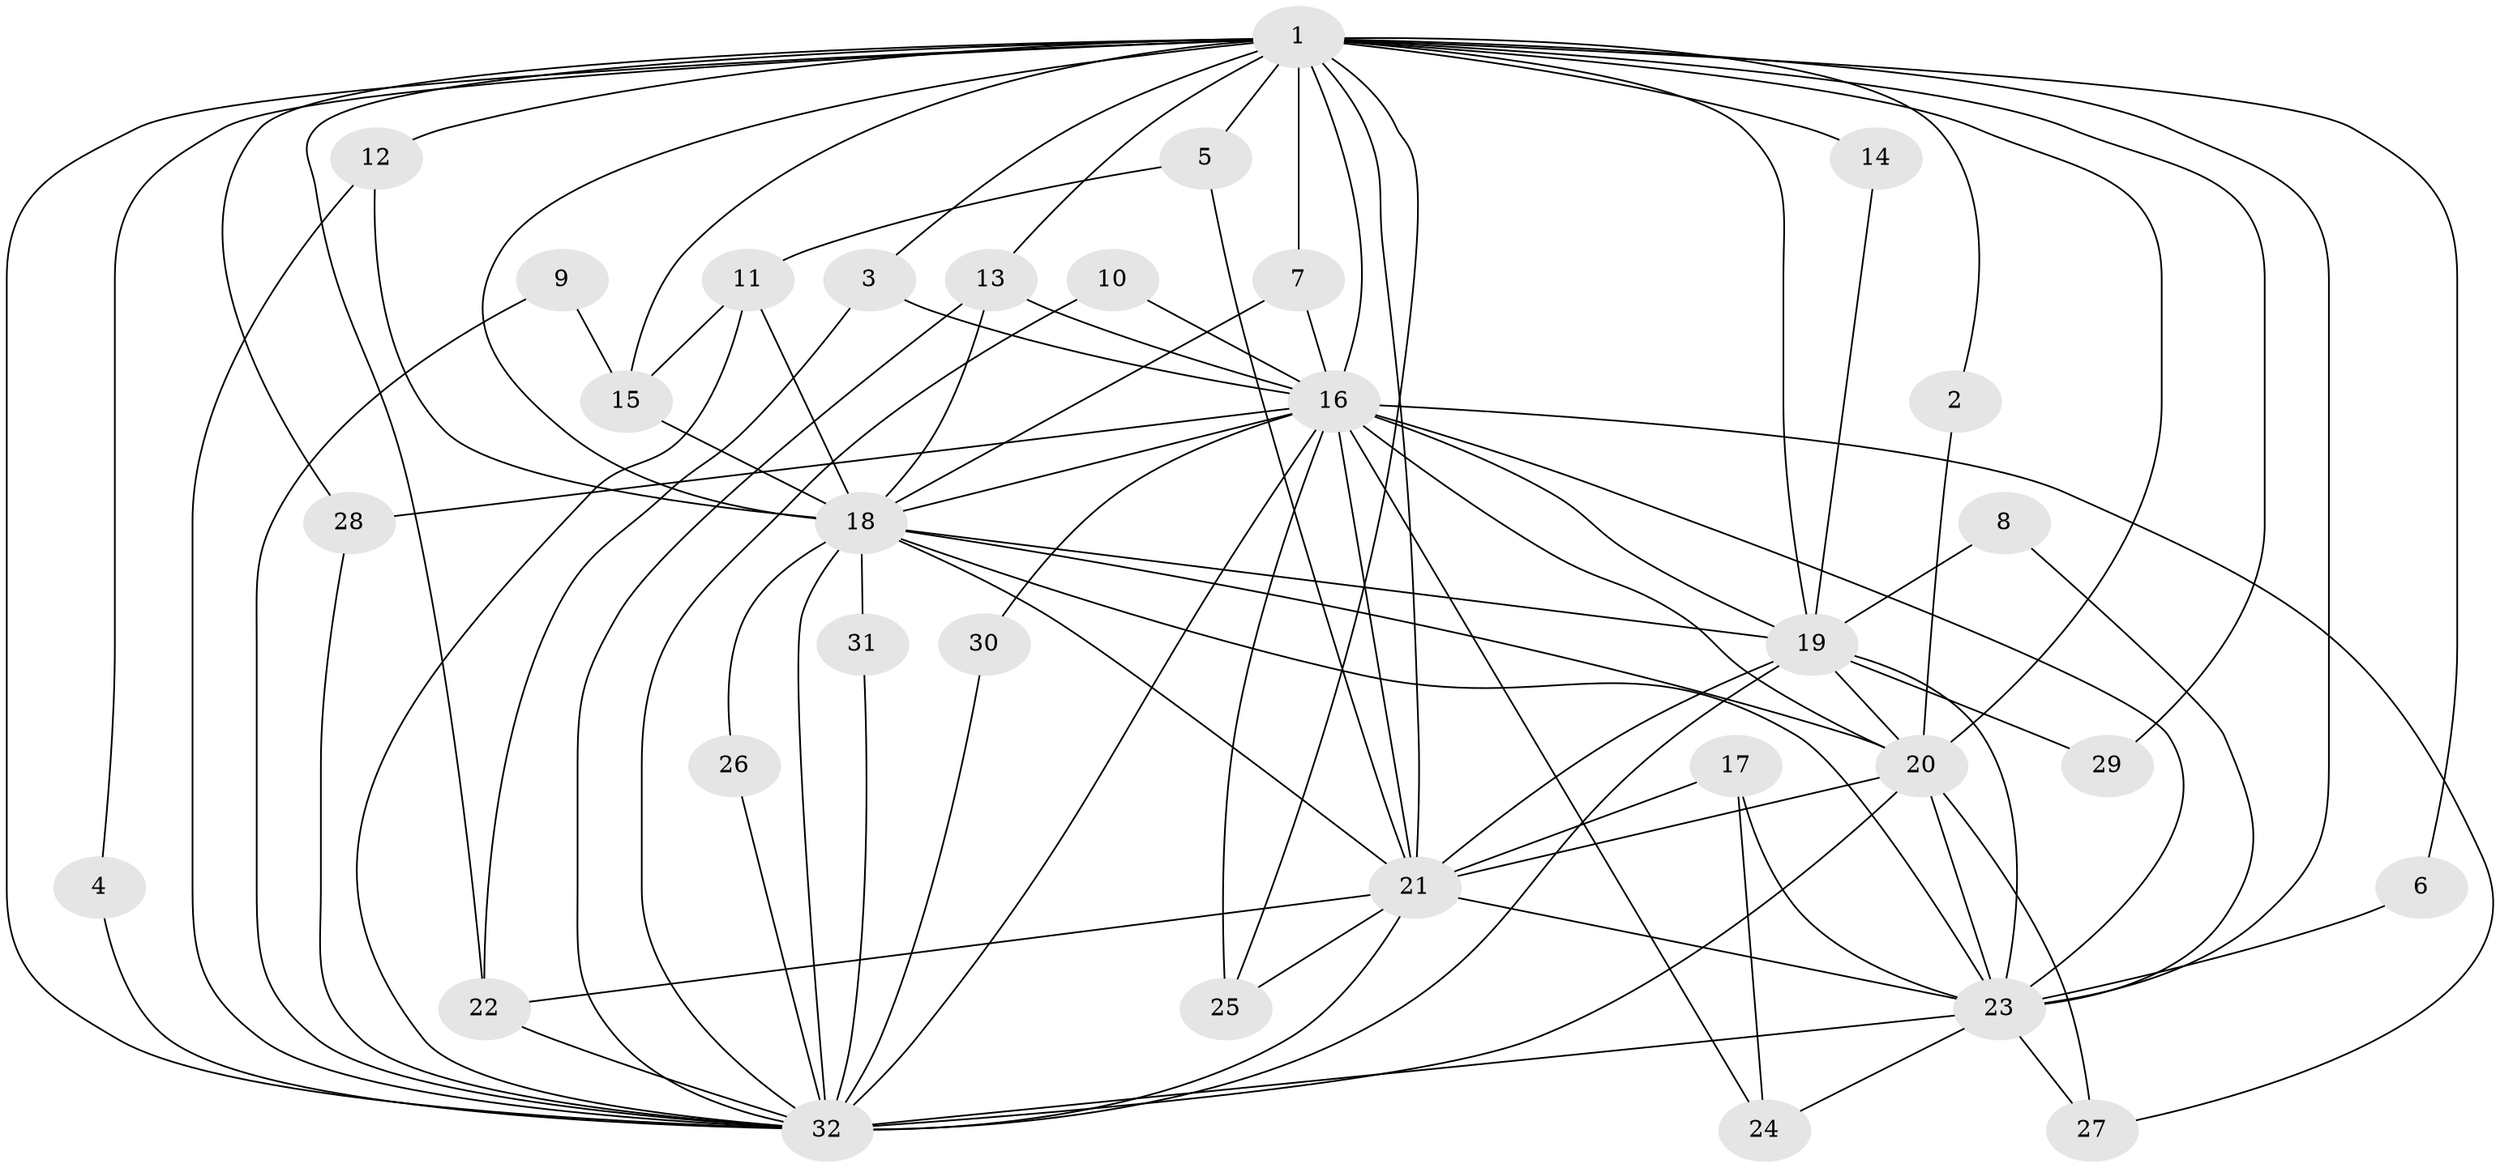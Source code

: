 // original degree distribution, {19: 0.015873015873015872, 20: 0.015873015873015872, 17: 0.015873015873015872, 18: 0.031746031746031744, 15: 0.015873015873015872, 14: 0.047619047619047616, 13: 0.015873015873015872, 2: 0.47619047619047616, 7: 0.015873015873015872, 4: 0.1111111111111111, 3: 0.23809523809523808}
// Generated by graph-tools (version 1.1) at 2025/25/03/09/25 03:25:51]
// undirected, 32 vertices, 88 edges
graph export_dot {
graph [start="1"]
  node [color=gray90,style=filled];
  1;
  2;
  3;
  4;
  5;
  6;
  7;
  8;
  9;
  10;
  11;
  12;
  13;
  14;
  15;
  16;
  17;
  18;
  19;
  20;
  21;
  22;
  23;
  24;
  25;
  26;
  27;
  28;
  29;
  30;
  31;
  32;
  1 -- 2 [weight=1.0];
  1 -- 3 [weight=1.0];
  1 -- 4 [weight=1.0];
  1 -- 5 [weight=1.0];
  1 -- 6 [weight=1.0];
  1 -- 7 [weight=1.0];
  1 -- 12 [weight=3.0];
  1 -- 13 [weight=1.0];
  1 -- 14 [weight=1.0];
  1 -- 15 [weight=1.0];
  1 -- 16 [weight=3.0];
  1 -- 18 [weight=3.0];
  1 -- 19 [weight=2.0];
  1 -- 20 [weight=2.0];
  1 -- 21 [weight=2.0];
  1 -- 22 [weight=1.0];
  1 -- 23 [weight=3.0];
  1 -- 25 [weight=1.0];
  1 -- 28 [weight=1.0];
  1 -- 29 [weight=1.0];
  1 -- 32 [weight=4.0];
  2 -- 20 [weight=1.0];
  3 -- 16 [weight=1.0];
  3 -- 22 [weight=1.0];
  4 -- 32 [weight=1.0];
  5 -- 11 [weight=1.0];
  5 -- 21 [weight=1.0];
  6 -- 23 [weight=1.0];
  7 -- 16 [weight=1.0];
  7 -- 18 [weight=1.0];
  8 -- 19 [weight=1.0];
  8 -- 23 [weight=1.0];
  9 -- 15 [weight=1.0];
  9 -- 32 [weight=1.0];
  10 -- 16 [weight=1.0];
  10 -- 32 [weight=1.0];
  11 -- 15 [weight=1.0];
  11 -- 18 [weight=1.0];
  11 -- 32 [weight=1.0];
  12 -- 18 [weight=1.0];
  12 -- 32 [weight=1.0];
  13 -- 16 [weight=1.0];
  13 -- 18 [weight=1.0];
  13 -- 32 [weight=1.0];
  14 -- 19 [weight=1.0];
  15 -- 18 [weight=1.0];
  16 -- 18 [weight=1.0];
  16 -- 19 [weight=1.0];
  16 -- 20 [weight=2.0];
  16 -- 21 [weight=1.0];
  16 -- 23 [weight=3.0];
  16 -- 24 [weight=1.0];
  16 -- 25 [weight=2.0];
  16 -- 27 [weight=1.0];
  16 -- 28 [weight=1.0];
  16 -- 30 [weight=1.0];
  16 -- 32 [weight=2.0];
  17 -- 21 [weight=1.0];
  17 -- 23 [weight=1.0];
  17 -- 24 [weight=1.0];
  18 -- 19 [weight=2.0];
  18 -- 20 [weight=1.0];
  18 -- 21 [weight=1.0];
  18 -- 23 [weight=2.0];
  18 -- 26 [weight=1.0];
  18 -- 31 [weight=1.0];
  18 -- 32 [weight=3.0];
  19 -- 20 [weight=2.0];
  19 -- 21 [weight=3.0];
  19 -- 23 [weight=1.0];
  19 -- 29 [weight=1.0];
  19 -- 32 [weight=2.0];
  20 -- 21 [weight=1.0];
  20 -- 23 [weight=2.0];
  20 -- 27 [weight=1.0];
  20 -- 32 [weight=2.0];
  21 -- 22 [weight=1.0];
  21 -- 23 [weight=1.0];
  21 -- 25 [weight=1.0];
  21 -- 32 [weight=2.0];
  22 -- 32 [weight=1.0];
  23 -- 24 [weight=1.0];
  23 -- 27 [weight=1.0];
  23 -- 32 [weight=2.0];
  26 -- 32 [weight=1.0];
  28 -- 32 [weight=1.0];
  30 -- 32 [weight=1.0];
  31 -- 32 [weight=1.0];
}
